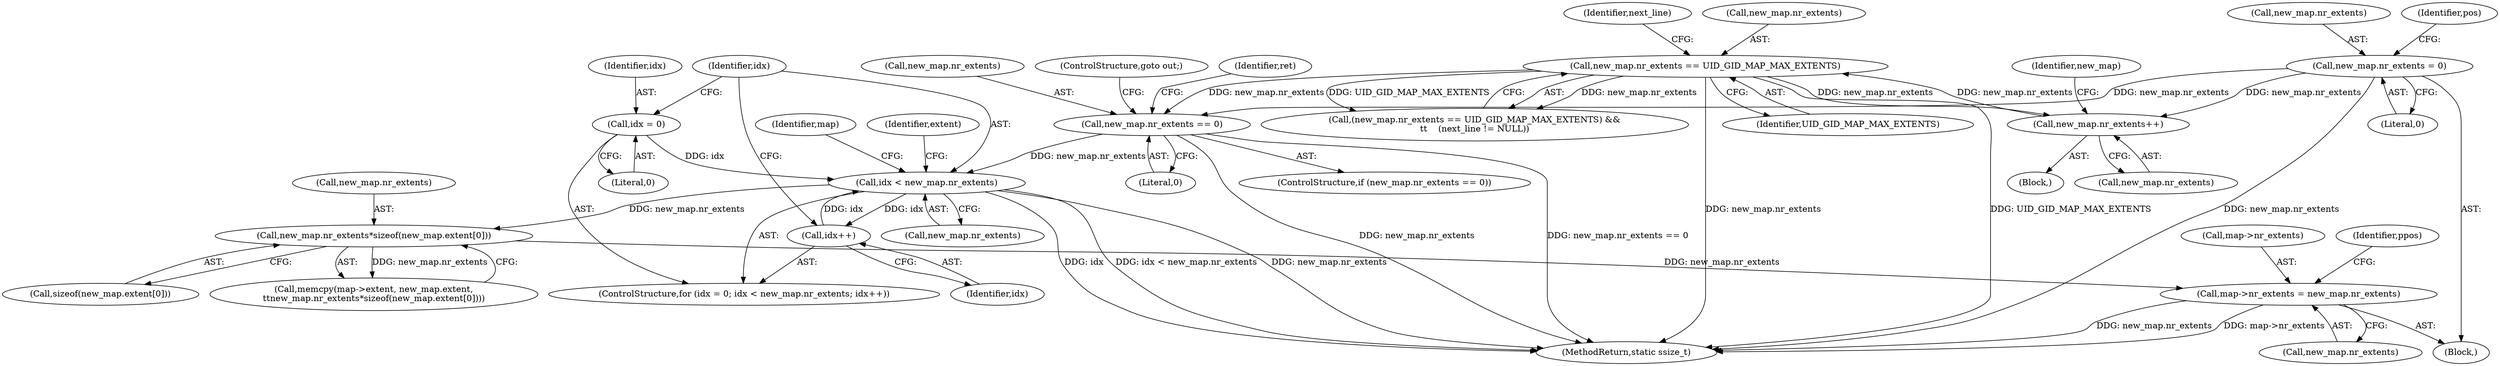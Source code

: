 digraph "0_linux_6708075f104c3c9b04b23336bb0366ca30c3931b@pointer" {
"1000494" [label="(Call,map->nr_extents = new_map.nr_extents)"];
"1000483" [label="(Call,new_map.nr_extents*sizeof(new_map.extent[0]))"];
"1000436" [label="(Call,idx < new_map.nr_extents)"];
"1000441" [label="(Call,idx++)"];
"1000433" [label="(Call,idx = 0)"];
"1000413" [label="(Call,new_map.nr_extents == 0)"];
"1000403" [label="(Call,new_map.nr_extents == UID_GID_MAP_MAX_EXTENTS)"];
"1000397" [label="(Call,new_map.nr_extents++)"];
"1000233" [label="(Call,new_map.nr_extents = 0)"];
"1000434" [label="(Identifier,idx)"];
"1000438" [label="(Call,new_map.nr_extents)"];
"1000414" [label="(Call,new_map.nr_extents)"];
"1000234" [label="(Call,new_map.nr_extents)"];
"1000441" [label="(Call,idx++)"];
"1000446" [label="(Identifier,extent)"];
"1000402" [label="(Call,(new_map.nr_extents == UID_GID_MAP_MAX_EXTENTS) &&\n\t\t    (next_line != NULL))"];
"1000409" [label="(Identifier,next_line)"];
"1000432" [label="(ControlStructure,for (idx = 0; idx < new_map.nr_extents; idx++))"];
"1000413" [label="(Call,new_map.nr_extents == 0)"];
"1000483" [label="(Call,new_map.nr_extents*sizeof(new_map.extent[0]))"];
"1000397" [label="(Call,new_map.nr_extents++)"];
"1000503" [label="(Identifier,ppos)"];
"1000518" [label="(MethodReturn,static ssize_t)"];
"1000233" [label="(Call,new_map.nr_extents = 0)"];
"1000398" [label="(Call,new_map.nr_extents)"];
"1000237" [label="(Literal,0)"];
"1000433" [label="(Call,idx = 0)"];
"1000476" [label="(Call,memcpy(map->extent, new_map.extent,\n\t\tnew_map.nr_extents*sizeof(new_map.extent[0])))"];
"1000239" [label="(Identifier,pos)"];
"1000437" [label="(Identifier,idx)"];
"1000405" [label="(Identifier,new_map)"];
"1000435" [label="(Literal,0)"];
"1000404" [label="(Call,new_map.nr_extents)"];
"1000243" [label="(Block,)"];
"1000442" [label="(Identifier,idx)"];
"1000494" [label="(Call,map->nr_extents = new_map.nr_extents)"];
"1000478" [label="(Identifier,map)"];
"1000436" [label="(Call,idx < new_map.nr_extents)"];
"1000412" [label="(ControlStructure,if (new_map.nr_extents == 0))"];
"1000487" [label="(Call,sizeof(new_map.extent[0]))"];
"1000498" [label="(Call,new_map.nr_extents)"];
"1000495" [label="(Call,map->nr_extents)"];
"1000420" [label="(Identifier,ret)"];
"1000407" [label="(Identifier,UID_GID_MAP_MAX_EXTENTS)"];
"1000484" [label="(Call,new_map.nr_extents)"];
"1000126" [label="(Block,)"];
"1000417" [label="(Literal,0)"];
"1000418" [label="(ControlStructure,goto out;)"];
"1000403" [label="(Call,new_map.nr_extents == UID_GID_MAP_MAX_EXTENTS)"];
"1000494" -> "1000126"  [label="AST: "];
"1000494" -> "1000498"  [label="CFG: "];
"1000495" -> "1000494"  [label="AST: "];
"1000498" -> "1000494"  [label="AST: "];
"1000503" -> "1000494"  [label="CFG: "];
"1000494" -> "1000518"  [label="DDG: new_map.nr_extents"];
"1000494" -> "1000518"  [label="DDG: map->nr_extents"];
"1000483" -> "1000494"  [label="DDG: new_map.nr_extents"];
"1000483" -> "1000476"  [label="AST: "];
"1000483" -> "1000487"  [label="CFG: "];
"1000484" -> "1000483"  [label="AST: "];
"1000487" -> "1000483"  [label="AST: "];
"1000476" -> "1000483"  [label="CFG: "];
"1000483" -> "1000476"  [label="DDG: new_map.nr_extents"];
"1000436" -> "1000483"  [label="DDG: new_map.nr_extents"];
"1000436" -> "1000432"  [label="AST: "];
"1000436" -> "1000438"  [label="CFG: "];
"1000437" -> "1000436"  [label="AST: "];
"1000438" -> "1000436"  [label="AST: "];
"1000446" -> "1000436"  [label="CFG: "];
"1000478" -> "1000436"  [label="CFG: "];
"1000436" -> "1000518"  [label="DDG: idx < new_map.nr_extents"];
"1000436" -> "1000518"  [label="DDG: idx"];
"1000436" -> "1000518"  [label="DDG: new_map.nr_extents"];
"1000441" -> "1000436"  [label="DDG: idx"];
"1000433" -> "1000436"  [label="DDG: idx"];
"1000413" -> "1000436"  [label="DDG: new_map.nr_extents"];
"1000436" -> "1000441"  [label="DDG: idx"];
"1000441" -> "1000432"  [label="AST: "];
"1000441" -> "1000442"  [label="CFG: "];
"1000442" -> "1000441"  [label="AST: "];
"1000437" -> "1000441"  [label="CFG: "];
"1000433" -> "1000432"  [label="AST: "];
"1000433" -> "1000435"  [label="CFG: "];
"1000434" -> "1000433"  [label="AST: "];
"1000435" -> "1000433"  [label="AST: "];
"1000437" -> "1000433"  [label="CFG: "];
"1000413" -> "1000412"  [label="AST: "];
"1000413" -> "1000417"  [label="CFG: "];
"1000414" -> "1000413"  [label="AST: "];
"1000417" -> "1000413"  [label="AST: "];
"1000418" -> "1000413"  [label="CFG: "];
"1000420" -> "1000413"  [label="CFG: "];
"1000413" -> "1000518"  [label="DDG: new_map.nr_extents"];
"1000413" -> "1000518"  [label="DDG: new_map.nr_extents == 0"];
"1000403" -> "1000413"  [label="DDG: new_map.nr_extents"];
"1000233" -> "1000413"  [label="DDG: new_map.nr_extents"];
"1000403" -> "1000402"  [label="AST: "];
"1000403" -> "1000407"  [label="CFG: "];
"1000404" -> "1000403"  [label="AST: "];
"1000407" -> "1000403"  [label="AST: "];
"1000409" -> "1000403"  [label="CFG: "];
"1000402" -> "1000403"  [label="CFG: "];
"1000403" -> "1000518"  [label="DDG: new_map.nr_extents"];
"1000403" -> "1000518"  [label="DDG: UID_GID_MAP_MAX_EXTENTS"];
"1000403" -> "1000397"  [label="DDG: new_map.nr_extents"];
"1000403" -> "1000402"  [label="DDG: new_map.nr_extents"];
"1000403" -> "1000402"  [label="DDG: UID_GID_MAP_MAX_EXTENTS"];
"1000397" -> "1000403"  [label="DDG: new_map.nr_extents"];
"1000397" -> "1000243"  [label="AST: "];
"1000397" -> "1000398"  [label="CFG: "];
"1000398" -> "1000397"  [label="AST: "];
"1000405" -> "1000397"  [label="CFG: "];
"1000233" -> "1000397"  [label="DDG: new_map.nr_extents"];
"1000233" -> "1000126"  [label="AST: "];
"1000233" -> "1000237"  [label="CFG: "];
"1000234" -> "1000233"  [label="AST: "];
"1000237" -> "1000233"  [label="AST: "];
"1000239" -> "1000233"  [label="CFG: "];
"1000233" -> "1000518"  [label="DDG: new_map.nr_extents"];
}
